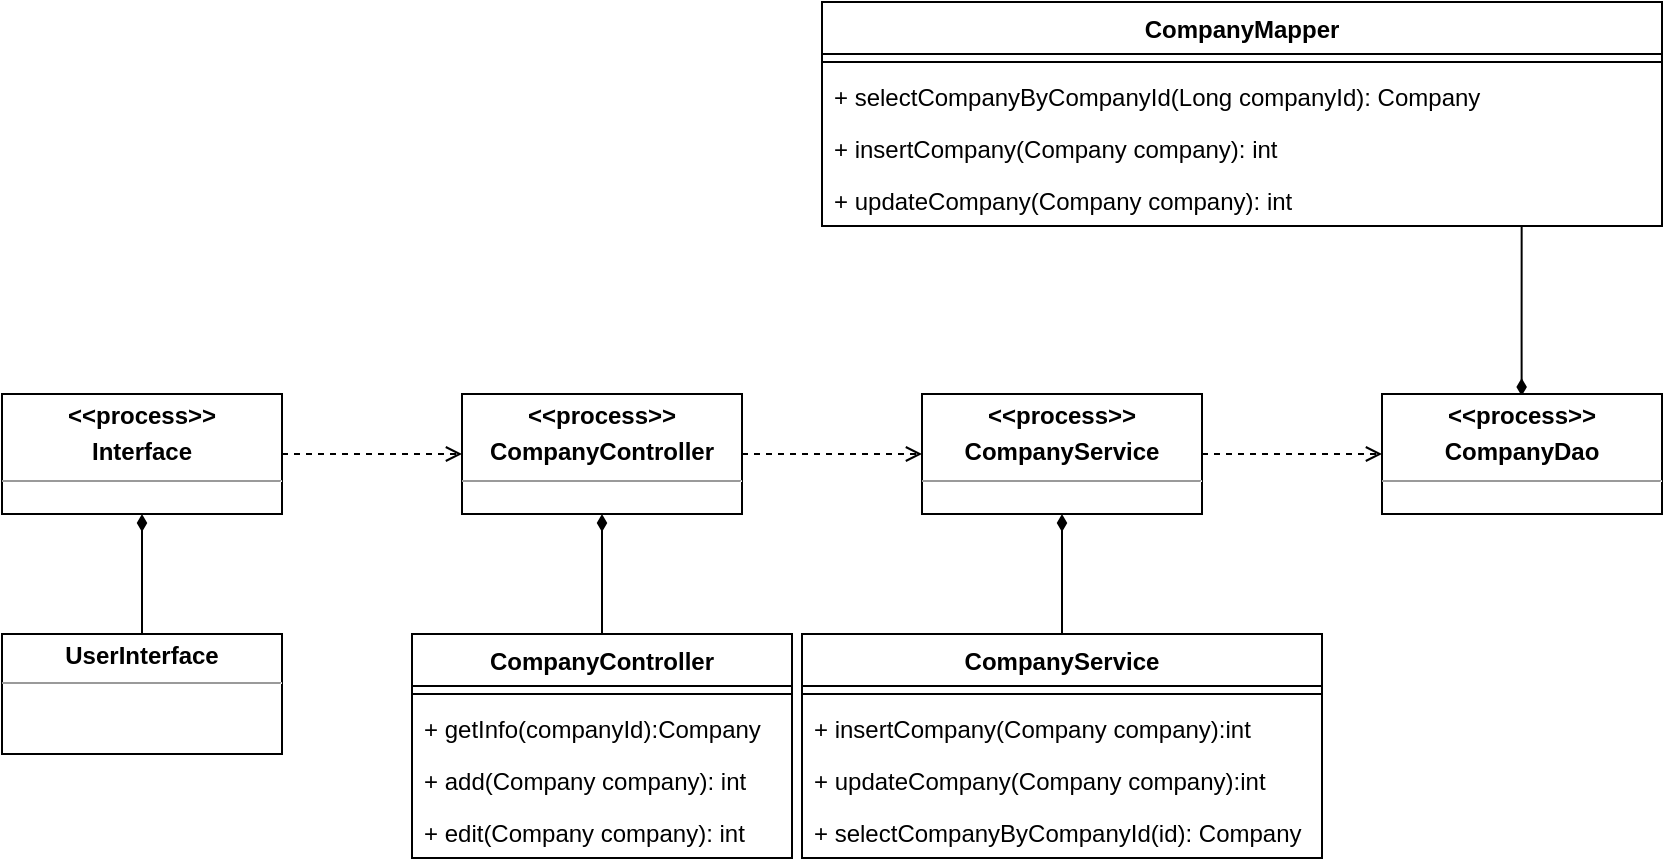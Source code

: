 <mxfile version="12.6.5" type="device" pages="2"><diagram id="p-VaSgub6yyJJ_aimDQS" name="企业入驻申请"><mxGraphModel dx="474" dy="274" grid="1" gridSize="10" guides="1" tooltips="1" connect="1" arrows="1" fold="1" page="1" pageScale="1" pageWidth="827" pageHeight="1169" math="0" shadow="0"><root><mxCell id="0"/><mxCell id="1" parent="0"/><mxCell id="8kqWB-WfONxbwS5jYmuU-3" style="edgeStyle=orthogonalEdgeStyle;rounded=0;orthogonalLoop=1;jettySize=auto;html=1;exitX=1;exitY=0.5;exitDx=0;exitDy=0;entryX=0;entryY=0.5;entryDx=0;entryDy=0;dashed=1;endArrow=open;endFill=0;" edge="1" parent="1" source="8kqWB-WfONxbwS5jYmuU-1" target="8kqWB-WfONxbwS5jYmuU-2"><mxGeometry relative="1" as="geometry"/></mxCell><mxCell id="8kqWB-WfONxbwS5jYmuU-1" value="&lt;p style=&quot;margin: 0px ; margin-top: 4px ; text-align: center&quot;&gt;&lt;b&gt;&amp;lt;&amp;lt;process&amp;gt;&amp;gt;&lt;/b&gt;&lt;/p&gt;&lt;p style=&quot;margin: 0px ; margin-top: 4px ; text-align: center&quot;&gt;&lt;b&gt;Interface&lt;/b&gt;&lt;/p&gt;&lt;hr size=&quot;1&quot;&gt;&lt;div style=&quot;height: 2px&quot;&gt;&lt;/div&gt;" style="verticalAlign=top;align=left;overflow=fill;fontSize=12;fontFamily=Helvetica;html=1;" vertex="1" parent="1"><mxGeometry y="240" width="140" height="60" as="geometry"/></mxCell><mxCell id="8kqWB-WfONxbwS5jYmuU-6" style="edgeStyle=orthogonalEdgeStyle;rounded=0;orthogonalLoop=1;jettySize=auto;html=1;exitX=1;exitY=0.5;exitDx=0;exitDy=0;entryX=0;entryY=0.5;entryDx=0;entryDy=0;dashed=1;endArrow=open;endFill=0;" edge="1" parent="1" source="8kqWB-WfONxbwS5jYmuU-2" target="8kqWB-WfONxbwS5jYmuU-4"><mxGeometry relative="1" as="geometry"/></mxCell><mxCell id="8kqWB-WfONxbwS5jYmuU-2" value="&lt;p style=&quot;margin: 0px ; margin-top: 4px ; text-align: center&quot;&gt;&lt;b&gt;&amp;lt;&amp;lt;process&amp;gt;&amp;gt;&lt;/b&gt;&lt;/p&gt;&lt;p style=&quot;margin: 0px ; margin-top: 4px ; text-align: center&quot;&gt;&lt;b&gt;CompanyController&lt;/b&gt;&lt;/p&gt;&lt;hr size=&quot;1&quot;&gt;&lt;div style=&quot;height: 2px&quot;&gt;&lt;/div&gt;" style="verticalAlign=top;align=left;overflow=fill;fontSize=12;fontFamily=Helvetica;html=1;" vertex="1" parent="1"><mxGeometry x="230" y="240" width="140" height="60" as="geometry"/></mxCell><mxCell id="8kqWB-WfONxbwS5jYmuU-7" style="edgeStyle=orthogonalEdgeStyle;rounded=0;orthogonalLoop=1;jettySize=auto;html=1;exitX=1;exitY=0.5;exitDx=0;exitDy=0;entryX=0;entryY=0.5;entryDx=0;entryDy=0;dashed=1;endArrow=open;endFill=0;" edge="1" parent="1" source="8kqWB-WfONxbwS5jYmuU-4" target="8kqWB-WfONxbwS5jYmuU-5"><mxGeometry relative="1" as="geometry"/></mxCell><mxCell id="8kqWB-WfONxbwS5jYmuU-4" value="&lt;p style=&quot;margin: 0px ; margin-top: 4px ; text-align: center&quot;&gt;&lt;b&gt;&amp;lt;&amp;lt;process&amp;gt;&amp;gt;&lt;/b&gt;&lt;/p&gt;&lt;p style=&quot;margin: 0px ; margin-top: 4px ; text-align: center&quot;&gt;&lt;b&gt;CompanyService&lt;/b&gt;&lt;/p&gt;&lt;hr size=&quot;1&quot;&gt;&lt;div style=&quot;height: 2px&quot;&gt;&lt;/div&gt;" style="verticalAlign=top;align=left;overflow=fill;fontSize=12;fontFamily=Helvetica;html=1;" vertex="1" parent="1"><mxGeometry x="460" y="240" width="140" height="60" as="geometry"/></mxCell><mxCell id="8kqWB-WfONxbwS5jYmuU-27" style="edgeStyle=orthogonalEdgeStyle;rounded=0;orthogonalLoop=1;jettySize=auto;html=1;exitX=0.75;exitY=0;exitDx=0;exitDy=0;endArrow=diamondThin;endFill=1;" edge="1" parent="1"><mxGeometry relative="1" as="geometry"><mxPoint x="759.83" y="241" as="targetPoint"/><mxPoint x="759.83" y="156" as="sourcePoint"/><Array as="points"><mxPoint x="759.83" y="211"/><mxPoint x="759.83" y="211"/></Array></mxGeometry></mxCell><mxCell id="8kqWB-WfONxbwS5jYmuU-5" value="&lt;p style=&quot;margin: 0px ; margin-top: 4px ; text-align: center&quot;&gt;&lt;b&gt;&amp;lt;&amp;lt;process&amp;gt;&amp;gt;&lt;/b&gt;&lt;/p&gt;&lt;p style=&quot;margin: 0px ; margin-top: 4px ; text-align: center&quot;&gt;&lt;b&gt;CompanyDao&lt;/b&gt;&lt;/p&gt;&lt;hr size=&quot;1&quot;&gt;&lt;div style=&quot;height: 2px&quot;&gt;&lt;/div&gt;" style="verticalAlign=top;align=left;overflow=fill;fontSize=12;fontFamily=Helvetica;html=1;" vertex="1" parent="1"><mxGeometry x="690" y="240" width="140" height="60" as="geometry"/></mxCell><mxCell id="8kqWB-WfONxbwS5jYmuU-9" style="edgeStyle=orthogonalEdgeStyle;rounded=0;orthogonalLoop=1;jettySize=auto;html=1;exitX=0.5;exitY=0;exitDx=0;exitDy=0;entryX=0.5;entryY=1;entryDx=0;entryDy=0;endArrow=diamondThin;endFill=1;" edge="1" parent="1" source="8kqWB-WfONxbwS5jYmuU-8" target="8kqWB-WfONxbwS5jYmuU-1"><mxGeometry relative="1" as="geometry"/></mxCell><mxCell id="8kqWB-WfONxbwS5jYmuU-8" value="&lt;p style=&quot;margin: 0px ; margin-top: 4px ; text-align: center&quot;&gt;&lt;b&gt;UserInterface&lt;/b&gt;&lt;/p&gt;&lt;hr size=&quot;1&quot;&gt;&lt;div style=&quot;height: 2px&quot;&gt;&lt;/div&gt;" style="verticalAlign=top;align=left;overflow=fill;fontSize=12;fontFamily=Helvetica;html=1;" vertex="1" parent="1"><mxGeometry y="360" width="140" height="60" as="geometry"/></mxCell><mxCell id="8kqWB-WfONxbwS5jYmuU-14" style="edgeStyle=orthogonalEdgeStyle;rounded=0;orthogonalLoop=1;jettySize=auto;html=1;exitX=0.5;exitY=0;exitDx=0;exitDy=0;entryX=0.5;entryY=1;entryDx=0;entryDy=0;endArrow=diamondThin;endFill=1;" edge="1" parent="1" source="8kqWB-WfONxbwS5jYmuU-10" target="8kqWB-WfONxbwS5jYmuU-2"><mxGeometry relative="1" as="geometry"/></mxCell><mxCell id="8kqWB-WfONxbwS5jYmuU-10" value="CompanyController" style="swimlane;fontStyle=1;align=center;verticalAlign=top;childLayout=stackLayout;horizontal=1;startSize=26;horizontalStack=0;resizeParent=1;resizeParentMax=0;resizeLast=0;collapsible=1;marginBottom=0;" vertex="1" parent="1"><mxGeometry x="205" y="360" width="190" height="112" as="geometry"/></mxCell><mxCell id="8kqWB-WfONxbwS5jYmuU-12" value="" style="line;strokeWidth=1;fillColor=none;align=left;verticalAlign=middle;spacingTop=-1;spacingLeft=3;spacingRight=3;rotatable=0;labelPosition=right;points=[];portConstraint=eastwest;" vertex="1" parent="8kqWB-WfONxbwS5jYmuU-10"><mxGeometry y="26" width="190" height="8" as="geometry"/></mxCell><mxCell id="8kqWB-WfONxbwS5jYmuU-11" value="+ getInfo(companyId):Company" style="text;strokeColor=none;fillColor=none;align=left;verticalAlign=top;spacingLeft=4;spacingRight=4;overflow=hidden;rotatable=0;points=[[0,0.5],[1,0.5]];portConstraint=eastwest;" vertex="1" parent="8kqWB-WfONxbwS5jYmuU-10"><mxGeometry y="34" width="190" height="26" as="geometry"/></mxCell><mxCell id="8kqWB-WfONxbwS5jYmuU-13" value="+ add(Company company): int" style="text;strokeColor=none;fillColor=none;align=left;verticalAlign=top;spacingLeft=4;spacingRight=4;overflow=hidden;rotatable=0;points=[[0,0.5],[1,0.5]];portConstraint=eastwest;" vertex="1" parent="8kqWB-WfONxbwS5jYmuU-10"><mxGeometry y="60" width="190" height="26" as="geometry"/></mxCell><mxCell id="8kqWB-WfONxbwS5jYmuU-25" value="+ edit(Company company): int" style="text;strokeColor=none;fillColor=none;align=left;verticalAlign=top;spacingLeft=4;spacingRight=4;overflow=hidden;rotatable=0;points=[[0,0.5],[1,0.5]];portConstraint=eastwest;" vertex="1" parent="8kqWB-WfONxbwS5jYmuU-10"><mxGeometry y="86" width="190" height="26" as="geometry"/></mxCell><mxCell id="8kqWB-WfONxbwS5jYmuU-19" style="edgeStyle=orthogonalEdgeStyle;rounded=0;orthogonalLoop=1;jettySize=auto;html=1;exitX=0.5;exitY=0;exitDx=0;exitDy=0;entryX=0.5;entryY=1;entryDx=0;entryDy=0;endArrow=diamondThin;endFill=1;" edge="1" parent="1" source="8kqWB-WfONxbwS5jYmuU-15" target="8kqWB-WfONxbwS5jYmuU-4"><mxGeometry relative="1" as="geometry"/></mxCell><mxCell id="8kqWB-WfONxbwS5jYmuU-15" value="CompanyService" style="swimlane;fontStyle=1;align=center;verticalAlign=top;childLayout=stackLayout;horizontal=1;startSize=26;horizontalStack=0;resizeParent=1;resizeParentMax=0;resizeLast=0;collapsible=1;marginBottom=0;" vertex="1" parent="1"><mxGeometry x="400" y="360" width="260" height="112" as="geometry"/></mxCell><mxCell id="8kqWB-WfONxbwS5jYmuU-16" value="" style="line;strokeWidth=1;fillColor=none;align=left;verticalAlign=middle;spacingTop=-1;spacingLeft=3;spacingRight=3;rotatable=0;labelPosition=right;points=[];portConstraint=eastwest;" vertex="1" parent="8kqWB-WfONxbwS5jYmuU-15"><mxGeometry y="26" width="260" height="8" as="geometry"/></mxCell><mxCell id="8kqWB-WfONxbwS5jYmuU-17" value="+ insertCompany(Company company):int" style="text;strokeColor=none;fillColor=none;align=left;verticalAlign=top;spacingLeft=4;spacingRight=4;overflow=hidden;rotatable=0;points=[[0,0.5],[1,0.5]];portConstraint=eastwest;" vertex="1" parent="8kqWB-WfONxbwS5jYmuU-15"><mxGeometry y="34" width="260" height="26" as="geometry"/></mxCell><mxCell id="8kqWB-WfONxbwS5jYmuU-26" value="+ updateCompany(Company company):int" style="text;strokeColor=none;fillColor=none;align=left;verticalAlign=top;spacingLeft=4;spacingRight=4;overflow=hidden;rotatable=0;points=[[0,0.5],[1,0.5]];portConstraint=eastwest;" vertex="1" parent="8kqWB-WfONxbwS5jYmuU-15"><mxGeometry y="60" width="260" height="26" as="geometry"/></mxCell><mxCell id="8kqWB-WfONxbwS5jYmuU-18" value="+ selectCompanyByCompanyId(id): Company" style="text;strokeColor=none;fillColor=none;align=left;verticalAlign=top;spacingLeft=4;spacingRight=4;overflow=hidden;rotatable=0;points=[[0,0.5],[1,0.5]];portConstraint=eastwest;" vertex="1" parent="8kqWB-WfONxbwS5jYmuU-15"><mxGeometry y="86" width="260" height="26" as="geometry"/></mxCell><mxCell id="8kqWB-WfONxbwS5jYmuU-20" value="CompanyMapper" style="swimlane;fontStyle=1;align=center;verticalAlign=top;childLayout=stackLayout;horizontal=1;startSize=26;horizontalStack=0;resizeParent=1;resizeParentMax=0;resizeLast=0;collapsible=1;marginBottom=0;" vertex="1" parent="1"><mxGeometry x="410" y="44" width="420" height="112" as="geometry"/></mxCell><mxCell id="8kqWB-WfONxbwS5jYmuU-21" value="" style="line;strokeWidth=1;fillColor=none;align=left;verticalAlign=middle;spacingTop=-1;spacingLeft=3;spacingRight=3;rotatable=0;labelPosition=right;points=[];portConstraint=eastwest;" vertex="1" parent="8kqWB-WfONxbwS5jYmuU-20"><mxGeometry y="26" width="420" height="8" as="geometry"/></mxCell><mxCell id="8kqWB-WfONxbwS5jYmuU-22" value="+ selectCompanyByCompanyId(Long companyId): Company" style="text;strokeColor=none;fillColor=none;align=left;verticalAlign=top;spacingLeft=4;spacingRight=4;overflow=hidden;rotatable=0;points=[[0,0.5],[1,0.5]];portConstraint=eastwest;" vertex="1" parent="8kqWB-WfONxbwS5jYmuU-20"><mxGeometry y="34" width="420" height="26" as="geometry"/></mxCell><mxCell id="8kqWB-WfONxbwS5jYmuU-28" value="+ insertCompany(Company company): int" style="text;strokeColor=none;fillColor=none;align=left;verticalAlign=top;spacingLeft=4;spacingRight=4;overflow=hidden;rotatable=0;points=[[0,0.5],[1,0.5]];portConstraint=eastwest;" vertex="1" parent="8kqWB-WfONxbwS5jYmuU-20"><mxGeometry y="60" width="420" height="26" as="geometry"/></mxCell><mxCell id="8kqWB-WfONxbwS5jYmuU-23" value="+ updateCompany(Company company): int" style="text;strokeColor=none;fillColor=none;align=left;verticalAlign=top;spacingLeft=4;spacingRight=4;overflow=hidden;rotatable=0;points=[[0,0.5],[1,0.5]];portConstraint=eastwest;" vertex="1" parent="8kqWB-WfONxbwS5jYmuU-20"><mxGeometry y="86" width="420" height="26" as="geometry"/></mxCell></root></mxGraphModel></diagram><diagram name="企业入驻申请 的副本" id="8Y-FzIBQOh7whLks-I9h"><mxGraphModel dx="1422" dy="822" grid="1" gridSize="10" guides="1" tooltips="1" connect="1" arrows="1" fold="1" page="1" pageScale="1" pageWidth="827" pageHeight="1169" math="0" shadow="0"><root><mxCell id="ATdyOTzWpP3-CKhaUPzD-0"/><mxCell id="ATdyOTzWpP3-CKhaUPzD-1" parent="ATdyOTzWpP3-CKhaUPzD-0"/><mxCell id="ATdyOTzWpP3-CKhaUPzD-2" style="edgeStyle=orthogonalEdgeStyle;rounded=0;orthogonalLoop=1;jettySize=auto;html=1;exitX=1;exitY=0.5;exitDx=0;exitDy=0;entryX=0;entryY=0.5;entryDx=0;entryDy=0;dashed=1;endArrow=open;endFill=0;" edge="1" parent="ATdyOTzWpP3-CKhaUPzD-1" source="ATdyOTzWpP3-CKhaUPzD-3" target="ATdyOTzWpP3-CKhaUPzD-5"><mxGeometry relative="1" as="geometry"/></mxCell><mxCell id="ATdyOTzWpP3-CKhaUPzD-3" value="&lt;p style=&quot;margin: 0px ; margin-top: 4px ; text-align: center&quot;&gt;&lt;b&gt;&amp;lt;&amp;lt;process&amp;gt;&amp;gt;&lt;/b&gt;&lt;/p&gt;&lt;p style=&quot;margin: 0px ; margin-top: 4px ; text-align: center&quot;&gt;&lt;b&gt;Interface&lt;/b&gt;&lt;/p&gt;&lt;hr size=&quot;1&quot;&gt;&lt;div style=&quot;height: 2px&quot;&gt;&lt;/div&gt;" style="verticalAlign=top;align=left;overflow=fill;fontSize=12;fontFamily=Helvetica;html=1;" vertex="1" parent="ATdyOTzWpP3-CKhaUPzD-1"><mxGeometry y="240" width="140" height="60" as="geometry"/></mxCell><mxCell id="ATdyOTzWpP3-CKhaUPzD-4" style="edgeStyle=orthogonalEdgeStyle;rounded=0;orthogonalLoop=1;jettySize=auto;html=1;exitX=1;exitY=0.5;exitDx=0;exitDy=0;entryX=0;entryY=0.5;entryDx=0;entryDy=0;dashed=1;endArrow=open;endFill=0;" edge="1" parent="ATdyOTzWpP3-CKhaUPzD-1" source="ATdyOTzWpP3-CKhaUPzD-5" target="ATdyOTzWpP3-CKhaUPzD-7"><mxGeometry relative="1" as="geometry"/></mxCell><mxCell id="ATdyOTzWpP3-CKhaUPzD-5" value="&lt;p style=&quot;margin: 0px ; margin-top: 4px ; text-align: center&quot;&gt;&lt;b&gt;&amp;lt;&amp;lt;process&amp;gt;&amp;gt;&lt;/b&gt;&lt;/p&gt;&lt;p style=&quot;margin: 0px ; margin-top: 4px ; text-align: center&quot;&gt;&lt;b&gt;CompanyController&lt;/b&gt;&lt;/p&gt;&lt;hr size=&quot;1&quot;&gt;&lt;div style=&quot;height: 2px&quot;&gt;&lt;/div&gt;" style="verticalAlign=top;align=left;overflow=fill;fontSize=12;fontFamily=Helvetica;html=1;" vertex="1" parent="ATdyOTzWpP3-CKhaUPzD-1"><mxGeometry x="230" y="240" width="140" height="60" as="geometry"/></mxCell><mxCell id="ATdyOTzWpP3-CKhaUPzD-6" style="edgeStyle=orthogonalEdgeStyle;rounded=0;orthogonalLoop=1;jettySize=auto;html=1;exitX=1;exitY=0.5;exitDx=0;exitDy=0;entryX=0;entryY=0.5;entryDx=0;entryDy=0;dashed=1;endArrow=open;endFill=0;" edge="1" parent="ATdyOTzWpP3-CKhaUPzD-1" source="ATdyOTzWpP3-CKhaUPzD-7" target="ATdyOTzWpP3-CKhaUPzD-9"><mxGeometry relative="1" as="geometry"/></mxCell><mxCell id="ATdyOTzWpP3-CKhaUPzD-7" value="&lt;p style=&quot;margin: 0px ; margin-top: 4px ; text-align: center&quot;&gt;&lt;b&gt;&amp;lt;&amp;lt;process&amp;gt;&amp;gt;&lt;/b&gt;&lt;/p&gt;&lt;p style=&quot;margin: 0px ; margin-top: 4px ; text-align: center&quot;&gt;&lt;b&gt;CompanyService&lt;/b&gt;&lt;/p&gt;&lt;hr size=&quot;1&quot;&gt;&lt;div style=&quot;height: 2px&quot;&gt;&lt;/div&gt;" style="verticalAlign=top;align=left;overflow=fill;fontSize=12;fontFamily=Helvetica;html=1;" vertex="1" parent="ATdyOTzWpP3-CKhaUPzD-1"><mxGeometry x="460" y="240" width="140" height="60" as="geometry"/></mxCell><mxCell id="ATdyOTzWpP3-CKhaUPzD-8" style="edgeStyle=orthogonalEdgeStyle;rounded=0;orthogonalLoop=1;jettySize=auto;html=1;exitX=0.75;exitY=0;exitDx=0;exitDy=0;endArrow=diamondThin;endFill=1;" edge="1" parent="ATdyOTzWpP3-CKhaUPzD-1"><mxGeometry relative="1" as="geometry"><mxPoint x="759.83" y="241" as="targetPoint"/><mxPoint x="759.83" y="156" as="sourcePoint"/><Array as="points"><mxPoint x="759.83" y="211"/><mxPoint x="759.83" y="211"/></Array></mxGeometry></mxCell><mxCell id="ATdyOTzWpP3-CKhaUPzD-9" value="&lt;p style=&quot;margin: 0px ; margin-top: 4px ; text-align: center&quot;&gt;&lt;b&gt;&amp;lt;&amp;lt;process&amp;gt;&amp;gt;&lt;/b&gt;&lt;/p&gt;&lt;p style=&quot;margin: 0px ; margin-top: 4px ; text-align: center&quot;&gt;&lt;b&gt;CompanyDao&lt;/b&gt;&lt;/p&gt;&lt;hr size=&quot;1&quot;&gt;&lt;div style=&quot;height: 2px&quot;&gt;&lt;/div&gt;" style="verticalAlign=top;align=left;overflow=fill;fontSize=12;fontFamily=Helvetica;html=1;" vertex="1" parent="ATdyOTzWpP3-CKhaUPzD-1"><mxGeometry x="690" y="240" width="140" height="60" as="geometry"/></mxCell><mxCell id="ATdyOTzWpP3-CKhaUPzD-10" style="edgeStyle=orthogonalEdgeStyle;rounded=0;orthogonalLoop=1;jettySize=auto;html=1;exitX=0.5;exitY=0;exitDx=0;exitDy=0;entryX=0.5;entryY=1;entryDx=0;entryDy=0;endArrow=diamondThin;endFill=1;" edge="1" parent="ATdyOTzWpP3-CKhaUPzD-1" source="ATdyOTzWpP3-CKhaUPzD-11" target="ATdyOTzWpP3-CKhaUPzD-3"><mxGeometry relative="1" as="geometry"/></mxCell><mxCell id="ATdyOTzWpP3-CKhaUPzD-11" value="&lt;p style=&quot;margin: 0px ; margin-top: 4px ; text-align: center&quot;&gt;&lt;b&gt;UserInterface&lt;/b&gt;&lt;/p&gt;&lt;hr size=&quot;1&quot;&gt;&lt;div style=&quot;height: 2px&quot;&gt;&lt;/div&gt;" style="verticalAlign=top;align=left;overflow=fill;fontSize=12;fontFamily=Helvetica;html=1;" vertex="1" parent="ATdyOTzWpP3-CKhaUPzD-1"><mxGeometry y="360" width="140" height="60" as="geometry"/></mxCell><mxCell id="ATdyOTzWpP3-CKhaUPzD-12" style="edgeStyle=orthogonalEdgeStyle;rounded=0;orthogonalLoop=1;jettySize=auto;html=1;exitX=0.5;exitY=0;exitDx=0;exitDy=0;entryX=0.5;entryY=1;entryDx=0;entryDy=0;endArrow=diamondThin;endFill=1;" edge="1" parent="ATdyOTzWpP3-CKhaUPzD-1" source="ATdyOTzWpP3-CKhaUPzD-13" target="ATdyOTzWpP3-CKhaUPzD-5"><mxGeometry relative="1" as="geometry"/></mxCell><mxCell id="ATdyOTzWpP3-CKhaUPzD-13" value="CompanyController" style="swimlane;fontStyle=1;align=center;verticalAlign=top;childLayout=stackLayout;horizontal=1;startSize=26;horizontalStack=0;resizeParent=1;resizeParentMax=0;resizeLast=0;collapsible=1;marginBottom=0;" vertex="1" parent="ATdyOTzWpP3-CKhaUPzD-1"><mxGeometry x="205" y="360" width="190" height="112" as="geometry"/></mxCell><mxCell id="ATdyOTzWpP3-CKhaUPzD-14" value="" style="line;strokeWidth=1;fillColor=none;align=left;verticalAlign=middle;spacingTop=-1;spacingLeft=3;spacingRight=3;rotatable=0;labelPosition=right;points=[];portConstraint=eastwest;" vertex="1" parent="ATdyOTzWpP3-CKhaUPzD-13"><mxGeometry y="26" width="190" height="8" as="geometry"/></mxCell><mxCell id="ATdyOTzWpP3-CKhaUPzD-15" value="+ getInfo(companyId):Company" style="text;strokeColor=none;fillColor=none;align=left;verticalAlign=top;spacingLeft=4;spacingRight=4;overflow=hidden;rotatable=0;points=[[0,0.5],[1,0.5]];portConstraint=eastwest;" vertex="1" parent="ATdyOTzWpP3-CKhaUPzD-13"><mxGeometry y="34" width="190" height="26" as="geometry"/></mxCell><mxCell id="ATdyOTzWpP3-CKhaUPzD-16" value="+ add(Company company): int" style="text;strokeColor=none;fillColor=none;align=left;verticalAlign=top;spacingLeft=4;spacingRight=4;overflow=hidden;rotatable=0;points=[[0,0.5],[1,0.5]];portConstraint=eastwest;" vertex="1" parent="ATdyOTzWpP3-CKhaUPzD-13"><mxGeometry y="60" width="190" height="26" as="geometry"/></mxCell><mxCell id="ATdyOTzWpP3-CKhaUPzD-17" value="+ edit(Company company): int" style="text;strokeColor=none;fillColor=none;align=left;verticalAlign=top;spacingLeft=4;spacingRight=4;overflow=hidden;rotatable=0;points=[[0,0.5],[1,0.5]];portConstraint=eastwest;" vertex="1" parent="ATdyOTzWpP3-CKhaUPzD-13"><mxGeometry y="86" width="190" height="26" as="geometry"/></mxCell><mxCell id="ATdyOTzWpP3-CKhaUPzD-18" style="edgeStyle=orthogonalEdgeStyle;rounded=0;orthogonalLoop=1;jettySize=auto;html=1;exitX=0.5;exitY=0;exitDx=0;exitDy=0;entryX=0.5;entryY=1;entryDx=0;entryDy=0;endArrow=diamondThin;endFill=1;" edge="1" parent="ATdyOTzWpP3-CKhaUPzD-1" source="ATdyOTzWpP3-CKhaUPzD-19" target="ATdyOTzWpP3-CKhaUPzD-7"><mxGeometry relative="1" as="geometry"/></mxCell><mxCell id="ATdyOTzWpP3-CKhaUPzD-19" value="CompanyService" style="swimlane;fontStyle=1;align=center;verticalAlign=top;childLayout=stackLayout;horizontal=1;startSize=26;horizontalStack=0;resizeParent=1;resizeParentMax=0;resizeLast=0;collapsible=1;marginBottom=0;" vertex="1" parent="ATdyOTzWpP3-CKhaUPzD-1"><mxGeometry x="400" y="360" width="260" height="112" as="geometry"/></mxCell><mxCell id="ATdyOTzWpP3-CKhaUPzD-20" value="" style="line;strokeWidth=1;fillColor=none;align=left;verticalAlign=middle;spacingTop=-1;spacingLeft=3;spacingRight=3;rotatable=0;labelPosition=right;points=[];portConstraint=eastwest;" vertex="1" parent="ATdyOTzWpP3-CKhaUPzD-19"><mxGeometry y="26" width="260" height="8" as="geometry"/></mxCell><mxCell id="ATdyOTzWpP3-CKhaUPzD-21" value="+ insertCompany(Company company):int" style="text;strokeColor=none;fillColor=none;align=left;verticalAlign=top;spacingLeft=4;spacingRight=4;overflow=hidden;rotatable=0;points=[[0,0.5],[1,0.5]];portConstraint=eastwest;" vertex="1" parent="ATdyOTzWpP3-CKhaUPzD-19"><mxGeometry y="34" width="260" height="26" as="geometry"/></mxCell><mxCell id="ATdyOTzWpP3-CKhaUPzD-22" value="+ updateCompany(Company company):int" style="text;strokeColor=none;fillColor=none;align=left;verticalAlign=top;spacingLeft=4;spacingRight=4;overflow=hidden;rotatable=0;points=[[0,0.5],[1,0.5]];portConstraint=eastwest;" vertex="1" parent="ATdyOTzWpP3-CKhaUPzD-19"><mxGeometry y="60" width="260" height="26" as="geometry"/></mxCell><mxCell id="ATdyOTzWpP3-CKhaUPzD-23" value="+ selectCompanyByCompanyId(id): Company" style="text;strokeColor=none;fillColor=none;align=left;verticalAlign=top;spacingLeft=4;spacingRight=4;overflow=hidden;rotatable=0;points=[[0,0.5],[1,0.5]];portConstraint=eastwest;" vertex="1" parent="ATdyOTzWpP3-CKhaUPzD-19"><mxGeometry y="86" width="260" height="26" as="geometry"/></mxCell><mxCell id="ATdyOTzWpP3-CKhaUPzD-24" value="CompanyMapper" style="swimlane;fontStyle=1;align=center;verticalAlign=top;childLayout=stackLayout;horizontal=1;startSize=26;horizontalStack=0;resizeParent=1;resizeParentMax=0;resizeLast=0;collapsible=1;marginBottom=0;" vertex="1" parent="ATdyOTzWpP3-CKhaUPzD-1"><mxGeometry x="410" y="44" width="420" height="112" as="geometry"/></mxCell><mxCell id="ATdyOTzWpP3-CKhaUPzD-25" value="" style="line;strokeWidth=1;fillColor=none;align=left;verticalAlign=middle;spacingTop=-1;spacingLeft=3;spacingRight=3;rotatable=0;labelPosition=right;points=[];portConstraint=eastwest;" vertex="1" parent="ATdyOTzWpP3-CKhaUPzD-24"><mxGeometry y="26" width="420" height="8" as="geometry"/></mxCell><mxCell id="ATdyOTzWpP3-CKhaUPzD-26" value="+ selectCompanyByCompanyId(Long companyId): Company" style="text;strokeColor=none;fillColor=none;align=left;verticalAlign=top;spacingLeft=4;spacingRight=4;overflow=hidden;rotatable=0;points=[[0,0.5],[1,0.5]];portConstraint=eastwest;" vertex="1" parent="ATdyOTzWpP3-CKhaUPzD-24"><mxGeometry y="34" width="420" height="26" as="geometry"/></mxCell><mxCell id="ATdyOTzWpP3-CKhaUPzD-27" value="+ insertCompany(Company company): int" style="text;strokeColor=none;fillColor=none;align=left;verticalAlign=top;spacingLeft=4;spacingRight=4;overflow=hidden;rotatable=0;points=[[0,0.5],[1,0.5]];portConstraint=eastwest;" vertex="1" parent="ATdyOTzWpP3-CKhaUPzD-24"><mxGeometry y="60" width="420" height="26" as="geometry"/></mxCell><mxCell id="ATdyOTzWpP3-CKhaUPzD-28" value="+ updateCompany(Company company): int" style="text;strokeColor=none;fillColor=none;align=left;verticalAlign=top;spacingLeft=4;spacingRight=4;overflow=hidden;rotatable=0;points=[[0,0.5],[1,0.5]];portConstraint=eastwest;" vertex="1" parent="ATdyOTzWpP3-CKhaUPzD-24"><mxGeometry y="86" width="420" height="26" as="geometry"/></mxCell></root></mxGraphModel></diagram></mxfile>